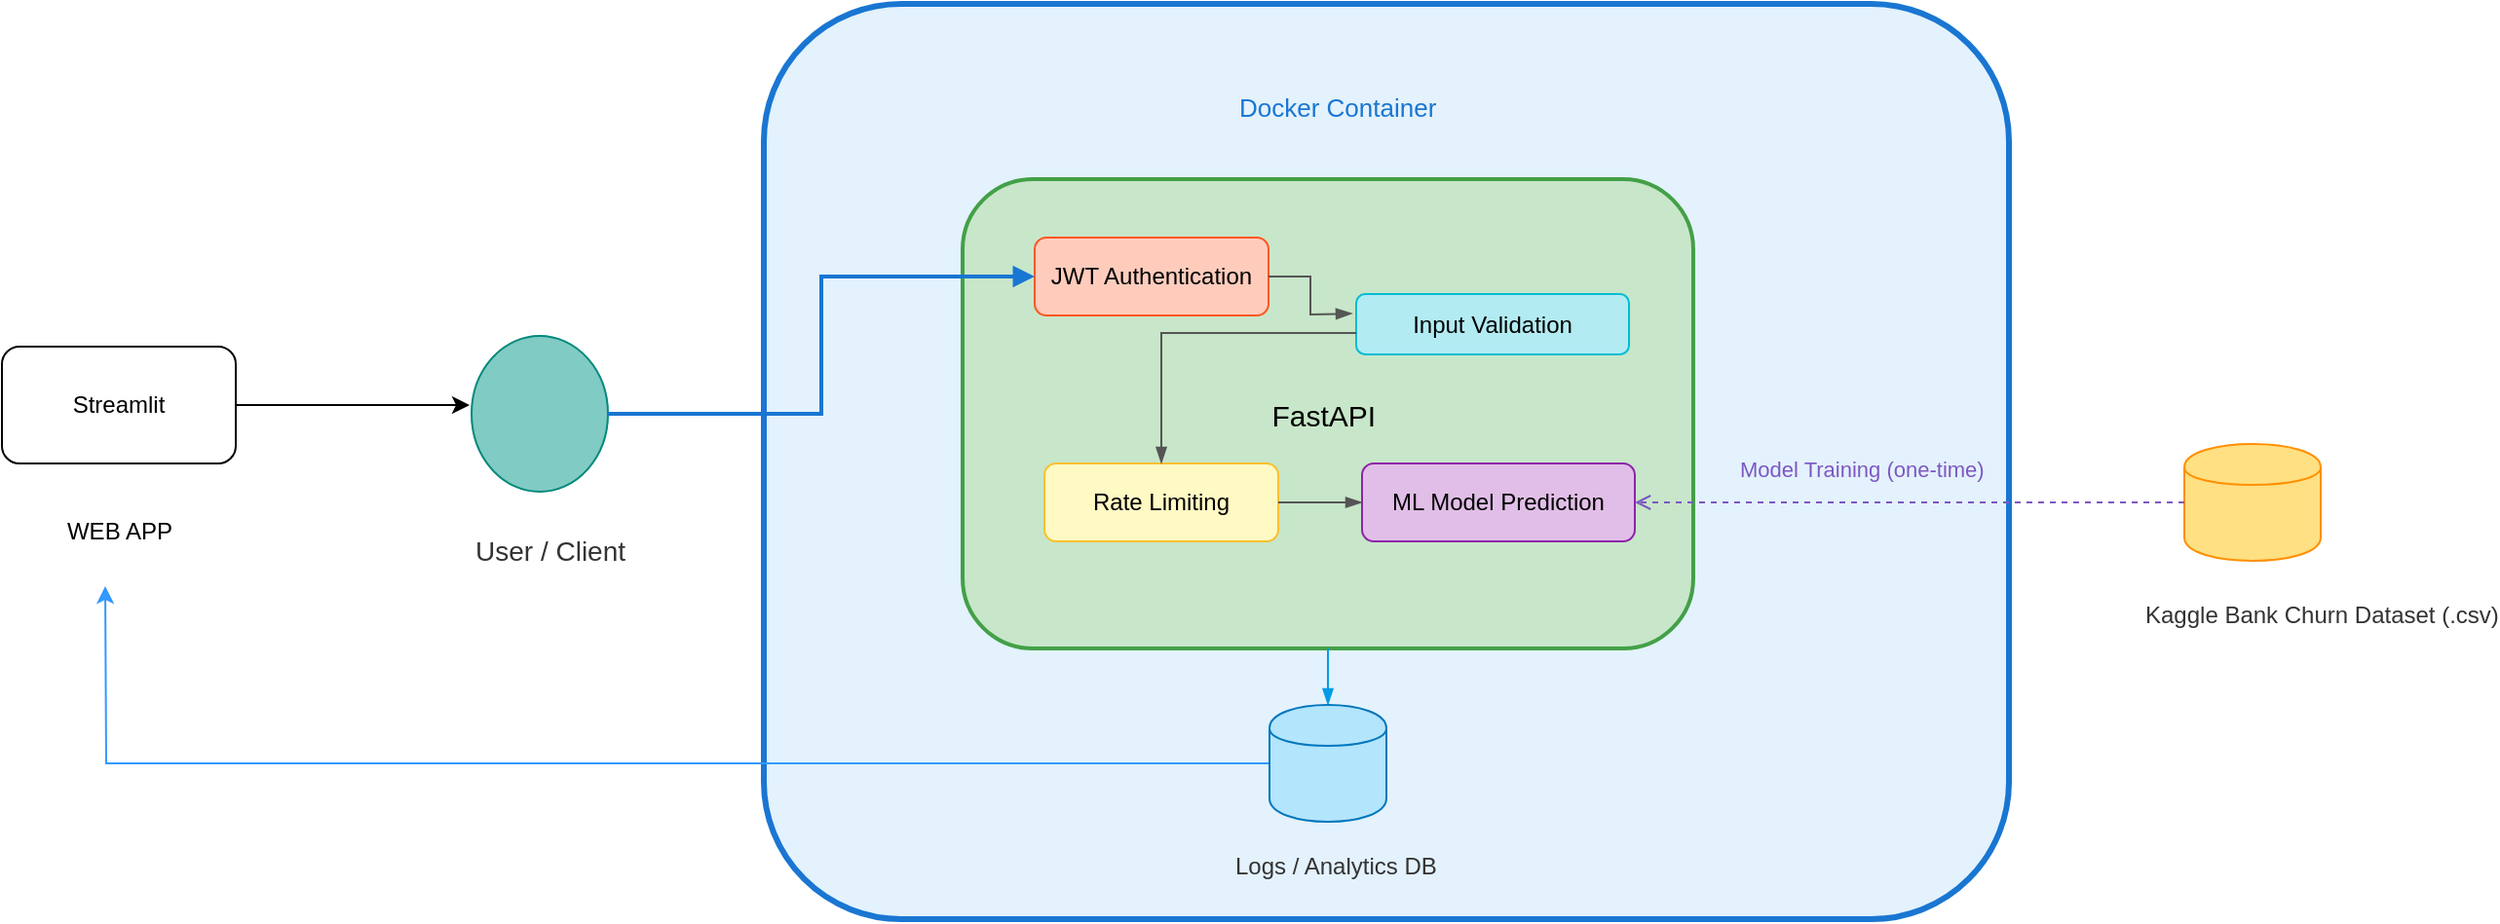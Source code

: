 <mxfile version="27.0.9">
  <diagram name="Bank Churn Prediction API" id="KptiMx-JJmxLozJ0cEXO">
    <mxGraphModel dx="1864" dy="816" grid="1" gridSize="10" guides="1" tooltips="1" connect="1" arrows="1" fold="1" page="1" pageScale="1" pageWidth="850" pageHeight="1100" math="0" shadow="0">
      <root>
        <mxCell id="0" />
        <mxCell id="1" parent="0" />
        <mxCell id="ZYQ9jtWlFl3OFlP5wLBz-1" value="" style="ellipse;whiteSpace=wrap;html=1;aspect=fixed;fillColor=#80CBC4;strokeColor=#00897B;" parent="1" vertex="1">
          <mxGeometry x="408" y="341.5" width="70" height="80" as="geometry" />
        </mxCell>
        <mxCell id="ZYQ9jtWlFl3OFlP5wLBz-2" value="User / Client" style="text;html=1;strokeColor=none;fillColor=none;fontSize=14;fontColor=#333;" parent="1" vertex="1">
          <mxGeometry x="408" y="437" width="70" height="20" as="geometry" />
        </mxCell>
        <mxCell id="ZYQ9jtWlFl3OFlP5wLBz-4" value="" style="rounded=1;whiteSpace=wrap;html=1;strokeColor=#1976D2;strokeWidth=3;fillColor=#E3F2FD;" parent="1" vertex="1">
          <mxGeometry x="558" y="171" width="639" height="470" as="geometry" />
        </mxCell>
        <mxCell id="ZYQ9jtWlFl3OFlP5wLBz-5" value="Docker Container" style="text;html=1;strokeColor=none;fillColor=none;fontSize=13;fontColor=#1976D2;" parent="1" vertex="1">
          <mxGeometry x="800" y="210" width="120" height="20" as="geometry" />
        </mxCell>
        <mxCell id="ZYQ9jtWlFl3OFlP5wLBz-6" value="FastAPI&amp;nbsp;" style="rounded=1;whiteSpace=wrap;html=1;strokeColor=#43A047;strokeWidth=2;fillColor=#C8E6C9;fontSize=15;" parent="1" vertex="1">
          <mxGeometry x="660" y="261" width="375" height="241" as="geometry" />
        </mxCell>
        <mxCell id="ZYQ9jtWlFl3OFlP5wLBz-7" value="JWT Authentication" style="rounded=1;whiteSpace=wrap;html=1;fillColor=#FFCCBC;strokeColor=#FF5722;fontSize=12;" parent="1" vertex="1">
          <mxGeometry x="697" y="291" width="120" height="40" as="geometry" />
        </mxCell>
        <mxCell id="ZYQ9jtWlFl3OFlP5wLBz-8" value="Input Validation" style="rounded=1;whiteSpace=wrap;html=1;fillColor=#B2EBF2;strokeColor=#00BCD4;fontSize=12;" parent="1" vertex="1">
          <mxGeometry x="862" y="320" width="140" height="31" as="geometry" />
        </mxCell>
        <mxCell id="ZYQ9jtWlFl3OFlP5wLBz-9" value="Rate Limiting" style="rounded=1;whiteSpace=wrap;html=1;fillColor=#FFF9C4;strokeColor=#FBC02D;fontSize=12;" parent="1" vertex="1">
          <mxGeometry x="702" y="407" width="120" height="40" as="geometry" />
        </mxCell>
        <mxCell id="ZYQ9jtWlFl3OFlP5wLBz-10" value="ML Model Prediction" style="rounded=1;whiteSpace=wrap;html=1;fillColor=#E1BEE7;strokeColor=#8E24AA;fontSize=12;" parent="1" vertex="1">
          <mxGeometry x="865" y="407" width="140" height="40" as="geometry" />
        </mxCell>
        <mxCell id="ZYQ9jtWlFl3OFlP5wLBz-11" style="edgeStyle=orthogonalEdgeStyle;rounded=0;orthogonalLoop=1;jettySize=auto;html=1;strokeColor=#555;endArrow=blockThin;endFill=1;" parent="1" source="ZYQ9jtWlFl3OFlP5wLBz-7" edge="1">
          <mxGeometry relative="1" as="geometry">
            <mxPoint x="860" y="330" as="targetPoint" />
          </mxGeometry>
        </mxCell>
        <mxCell id="ZYQ9jtWlFl3OFlP5wLBz-12" style="edgeStyle=orthogonalEdgeStyle;rounded=0;orthogonalLoop=1;jettySize=auto;html=1;strokeColor=#555;endArrow=blockThin;endFill=1;" parent="1" source="ZYQ9jtWlFl3OFlP5wLBz-8" target="ZYQ9jtWlFl3OFlP5wLBz-9" edge="1">
          <mxGeometry relative="1" as="geometry">
            <Array as="points">
              <mxPoint x="762" y="340" />
            </Array>
          </mxGeometry>
        </mxCell>
        <mxCell id="ZYQ9jtWlFl3OFlP5wLBz-13" style="edgeStyle=orthogonalEdgeStyle;rounded=0;orthogonalLoop=1;jettySize=auto;html=1;strokeColor=#555;endArrow=blockThin;endFill=1;" parent="1" source="ZYQ9jtWlFl3OFlP5wLBz-9" target="ZYQ9jtWlFl3OFlP5wLBz-10" edge="1">
          <mxGeometry relative="1" as="geometry" />
        </mxCell>
        <mxCell id="ZYQ9jtWlFl3OFlP5wLBz-14" value="" style="shape=cylinder;whiteSpace=wrap;html=1;boundedLbl=1;fillColor=#FFE082;strokeColor=#FF8F00;" parent="1" vertex="1">
          <mxGeometry x="1287" y="397" width="70" height="60" as="geometry" />
        </mxCell>
        <mxCell id="ZYQ9jtWlFl3OFlP5wLBz-15" value="Kaggle Bank Churn Dataset (.csv)" style="text;html=1;strokeColor=none;fillColor=none;fontSize=12;fontColor=#333;" parent="1" vertex="1">
          <mxGeometry x="1265" y="471" width="130" height="20" as="geometry" />
        </mxCell>
        <mxCell id="ZYQ9jtWlFl3OFlP5wLBz-16" style="edgeStyle=orthogonalEdgeStyle;rounded=0;orthogonalLoop=1;jettySize=auto;html=1;strokeColor=#7E57C2;dashed=1;endArrow=open;endFill=0;" parent="1" source="ZYQ9jtWlFl3OFlP5wLBz-14" target="ZYQ9jtWlFl3OFlP5wLBz-10" edge="1">
          <mxGeometry relative="1" as="geometry" />
        </mxCell>
        <mxCell id="ZYQ9jtWlFl3OFlP5wLBz-17" value="Model Training (one-time)" style="text;html=1;strokeColor=none;fillColor=none;fontSize=11;fontColor=#7E57C2;align=left;" parent="1" vertex="1">
          <mxGeometry x="1057" y="397" width="90" height="16" as="geometry" />
        </mxCell>
        <mxCell id="ZYQ9jtWlFl3OFlP5wLBz-30" style="edgeStyle=orthogonalEdgeStyle;rounded=0;orthogonalLoop=1;jettySize=auto;html=1;fillColor=#5224FF;strokeColor=#3399FF;" parent="1" source="ZYQ9jtWlFl3OFlP5wLBz-18" edge="1">
          <mxGeometry relative="1" as="geometry">
            <mxPoint x="220" y="470" as="targetPoint" />
          </mxGeometry>
        </mxCell>
        <mxCell id="ZYQ9jtWlFl3OFlP5wLBz-18" value="" style="shape=cylinder;whiteSpace=wrap;html=1;boundedLbl=1;fillColor=#B3E5FC;strokeColor=#0277BD;" parent="1" vertex="1">
          <mxGeometry x="817.5" y="531" width="60" height="60" as="geometry" />
        </mxCell>
        <mxCell id="ZYQ9jtWlFl3OFlP5wLBz-19" value="Logs / Analytics DB" style="text;html=1;strokeColor=none;fillColor=none;fontSize=12;fontColor=#333;" parent="1" vertex="1">
          <mxGeometry x="798" y="600" width="120" height="20" as="geometry" />
        </mxCell>
        <mxCell id="ZYQ9jtWlFl3OFlP5wLBz-20" style="edgeStyle=orthogonalEdgeStyle;rounded=0;orthogonalLoop=1;jettySize=auto;html=1;strokeColor=#039BE5;endArrow=blockThin;endFill=1;" parent="1" source="ZYQ9jtWlFl3OFlP5wLBz-6" target="ZYQ9jtWlFl3OFlP5wLBz-18" edge="1">
          <mxGeometry relative="1" as="geometry">
            <mxPoint x="935" y="502" as="targetPoint" />
          </mxGeometry>
        </mxCell>
        <mxCell id="ZYQ9jtWlFl3OFlP5wLBz-3" style="edgeStyle=orthogonalEdgeStyle;rounded=0;orthogonalLoop=1;jettySize=auto;html=1;strokeColor=#1976D2;strokeWidth=2;endArrow=block;endFill=1;entryX=0;entryY=0.5;entryDx=0;entryDy=0;" parent="1" source="ZYQ9jtWlFl3OFlP5wLBz-1" target="ZYQ9jtWlFl3OFlP5wLBz-7" edge="1">
          <mxGeometry relative="1" as="geometry" />
        </mxCell>
        <mxCell id="ZYQ9jtWlFl3OFlP5wLBz-28" style="edgeStyle=orthogonalEdgeStyle;rounded=0;orthogonalLoop=1;jettySize=auto;html=1;" parent="1" source="ZYQ9jtWlFl3OFlP5wLBz-27" edge="1">
          <mxGeometry relative="1" as="geometry">
            <mxPoint x="407" y="377" as="targetPoint" />
          </mxGeometry>
        </mxCell>
        <mxCell id="ZYQ9jtWlFl3OFlP5wLBz-27" value="Streamlit" style="rounded=1;whiteSpace=wrap;html=1;" parent="1" vertex="1">
          <mxGeometry x="167" y="347" width="120" height="60" as="geometry" />
        </mxCell>
        <mxCell id="ZYQ9jtWlFl3OFlP5wLBz-29" value="WEB APP" style="text;html=1;align=center;verticalAlign=middle;resizable=0;points=[];autosize=1;strokeColor=none;fillColor=none;" parent="1" vertex="1">
          <mxGeometry x="187" y="427" width="80" height="30" as="geometry" />
        </mxCell>
      </root>
    </mxGraphModel>
  </diagram>
</mxfile>
